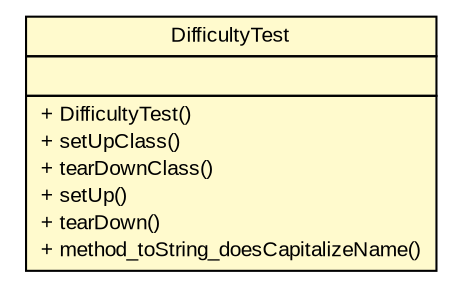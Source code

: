 #!/usr/local/bin/dot
#
# Class diagram 
# Generated by UMLGraph version R5_6 (http://www.umlgraph.org/)
#

digraph G {
	edge [fontname="arial",fontsize=10,labelfontname="arial",labelfontsize=10];
	node [fontname="arial",fontsize=10,shape=plaintext];
	nodesep=0.25;
	ranksep=0.5;
	// com.github.tilastokeskus.matertis.core.DifficultyTest
	c142 [label=<<table title="com.github.tilastokeskus.matertis.core.DifficultyTest" border="0" cellborder="1" cellspacing="0" cellpadding="2" port="p" bgcolor="lemonChiffon" href="./DifficultyTest.html">
		<tr><td><table border="0" cellspacing="0" cellpadding="1">
<tr><td align="center" balign="center"> DifficultyTest </td></tr>
		</table></td></tr>
		<tr><td><table border="0" cellspacing="0" cellpadding="1">
<tr><td align="left" balign="left">  </td></tr>
		</table></td></tr>
		<tr><td><table border="0" cellspacing="0" cellpadding="1">
<tr><td align="left" balign="left"> + DifficultyTest() </td></tr>
<tr><td align="left" balign="left"> + setUpClass() </td></tr>
<tr><td align="left" balign="left"> + tearDownClass() </td></tr>
<tr><td align="left" balign="left"> + setUp() </td></tr>
<tr><td align="left" balign="left"> + tearDown() </td></tr>
<tr><td align="left" balign="left"> + method_toString_doesCapitalizeName() </td></tr>
		</table></td></tr>
		</table>>, URL="./DifficultyTest.html", fontname="arial", fontcolor="black", fontsize=10.0];
}


